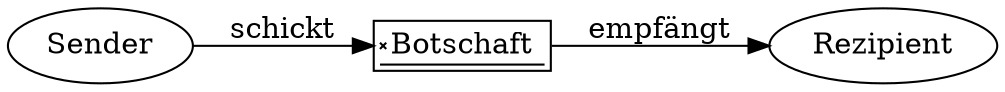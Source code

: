 digraph {
    rankdir=LR;
    "Botschaft" [shape=signature];
    "Sender" -> "Botschaft" [label="schickt"];
    "Botschaft" -> "Rezipient" [label="empfängt"];
}
